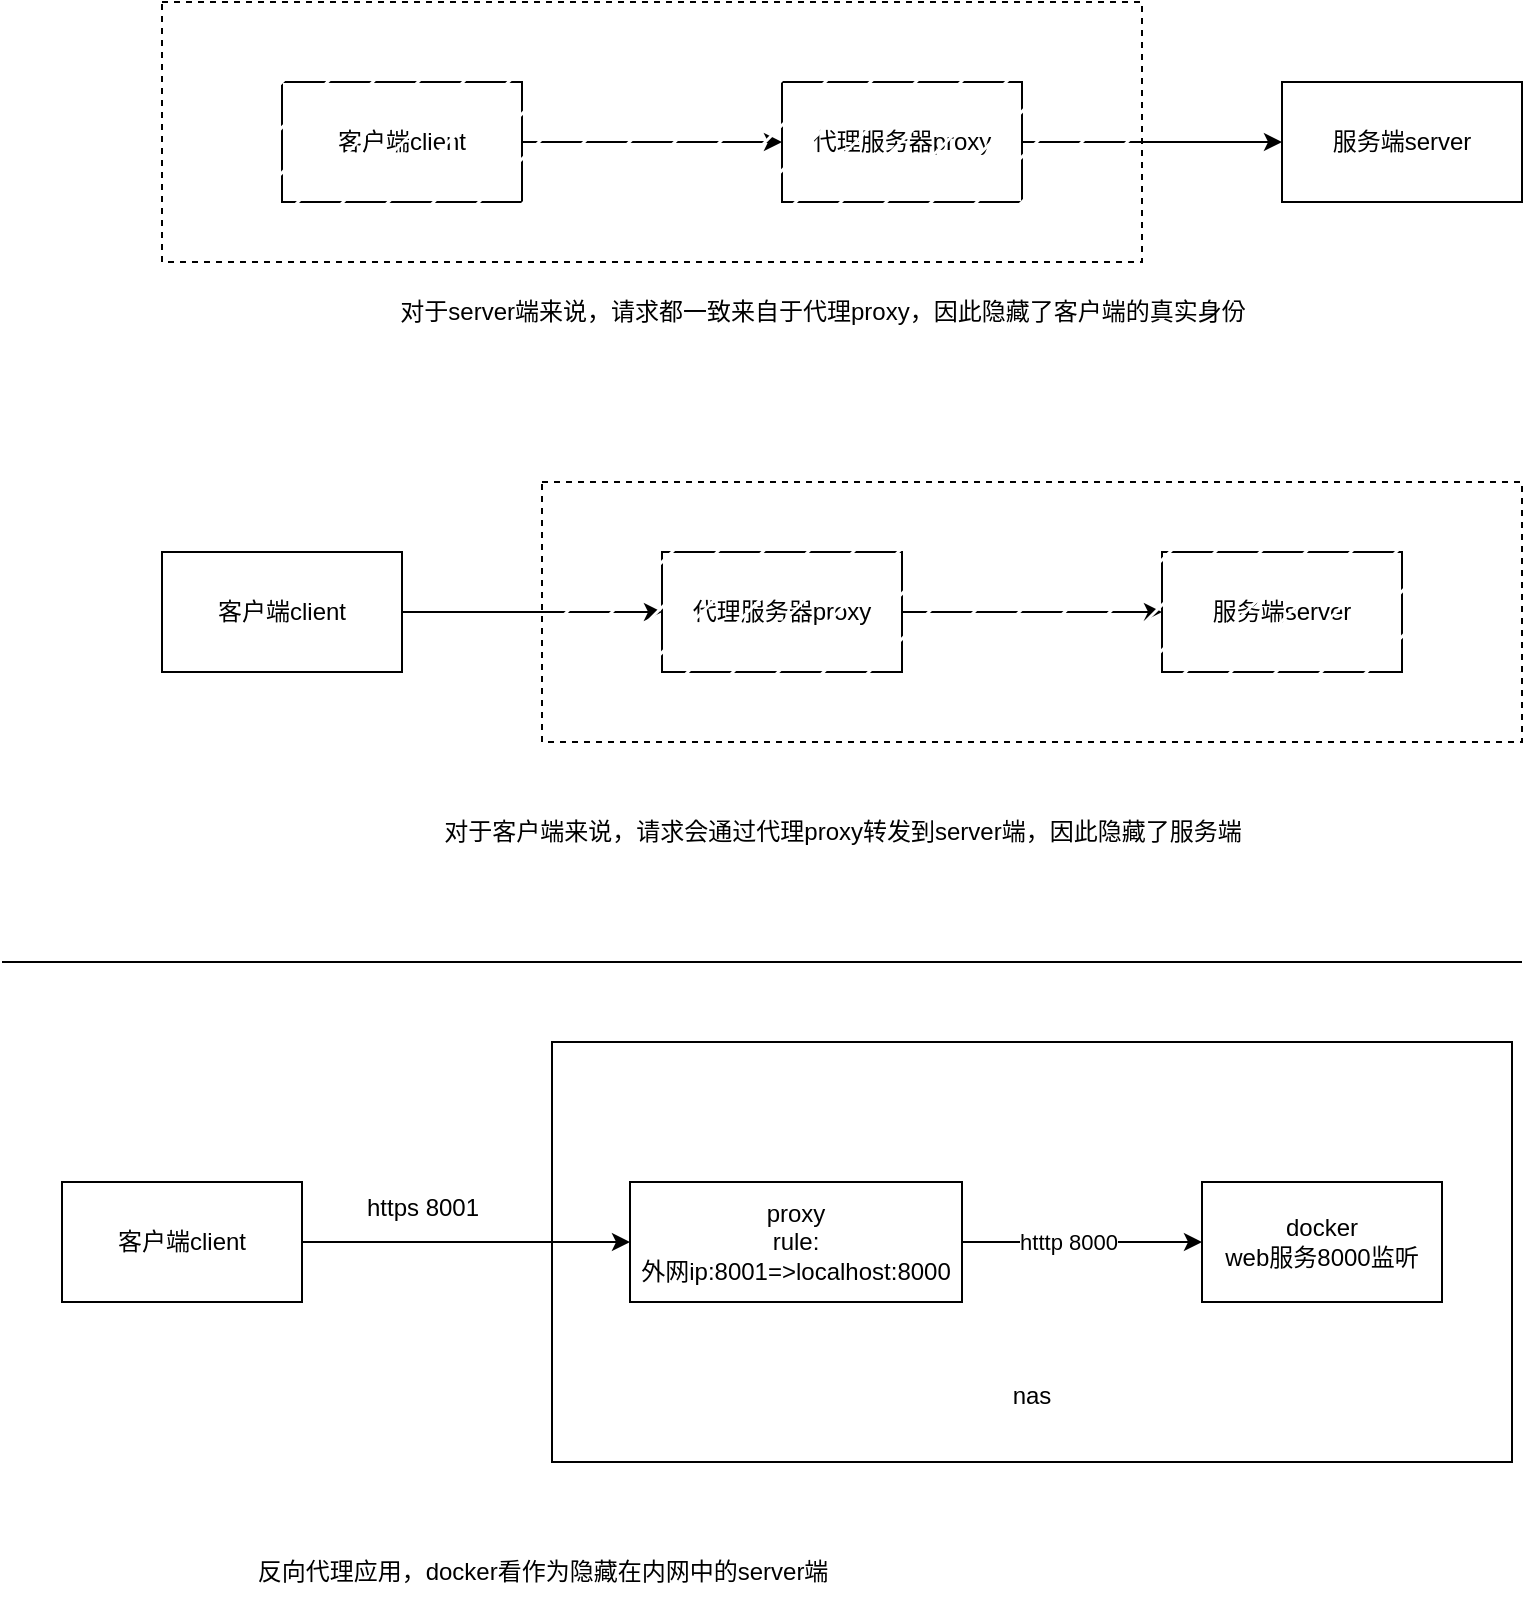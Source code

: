 <mxfile version="22.0.8" type="github">
  <diagram name="第 1 页" id="gK5NTp8SZCyf67gfucFM">
    <mxGraphModel dx="936" dy="538" grid="1" gridSize="10" guides="1" tooltips="1" connect="1" arrows="1" fold="1" page="1" pageScale="1" pageWidth="827" pageHeight="1169" math="0" shadow="0">
      <root>
        <mxCell id="0" />
        <mxCell id="1" parent="0" />
        <mxCell id="0ZI8QtbClrWlwTJy2sC6-4" style="edgeStyle=orthogonalEdgeStyle;rounded=0;orthogonalLoop=1;jettySize=auto;html=1;exitX=1;exitY=0.5;exitDx=0;exitDy=0;" edge="1" parent="1" source="0ZI8QtbClrWlwTJy2sC6-1" target="0ZI8QtbClrWlwTJy2sC6-2">
          <mxGeometry relative="1" as="geometry" />
        </mxCell>
        <mxCell id="0ZI8QtbClrWlwTJy2sC6-1" value="客户端client" style="rounded=0;whiteSpace=wrap;html=1;" vertex="1" parent="1">
          <mxGeometry x="180" y="40" width="120" height="60" as="geometry" />
        </mxCell>
        <mxCell id="0ZI8QtbClrWlwTJy2sC6-5" style="edgeStyle=orthogonalEdgeStyle;rounded=0;orthogonalLoop=1;jettySize=auto;html=1;exitX=1;exitY=0.5;exitDx=0;exitDy=0;" edge="1" parent="1" source="0ZI8QtbClrWlwTJy2sC6-2" target="0ZI8QtbClrWlwTJy2sC6-3">
          <mxGeometry relative="1" as="geometry" />
        </mxCell>
        <mxCell id="0ZI8QtbClrWlwTJy2sC6-2" value="代理服务器proxy" style="rounded=0;whiteSpace=wrap;html=1;" vertex="1" parent="1">
          <mxGeometry x="430" y="40" width="120" height="60" as="geometry" />
        </mxCell>
        <mxCell id="0ZI8QtbClrWlwTJy2sC6-3" value="服务端server" style="whiteSpace=wrap;html=1;" vertex="1" parent="1">
          <mxGeometry x="680" y="40" width="120" height="60" as="geometry" />
        </mxCell>
        <mxCell id="0ZI8QtbClrWlwTJy2sC6-6" value="对于server端来说，请求都一致来自于代理proxy，因此隐藏了客户端的真实身份" style="text;html=1;align=center;verticalAlign=middle;resizable=0;points=[];autosize=1;strokeColor=none;fillColor=none;" vertex="1" parent="1">
          <mxGeometry x="225" y="140" width="450" height="30" as="geometry" />
        </mxCell>
        <mxCell id="0ZI8QtbClrWlwTJy2sC6-8" value="" style="rounded=0;whiteSpace=wrap;html=1;dashed=1;fillStyle=hatch;" vertex="1" parent="1">
          <mxGeometry x="120" width="490" height="130" as="geometry" />
        </mxCell>
        <mxCell id="0ZI8QtbClrWlwTJy2sC6-9" style="edgeStyle=orthogonalEdgeStyle;rounded=0;orthogonalLoop=1;jettySize=auto;html=1;exitX=1;exitY=0.5;exitDx=0;exitDy=0;" edge="1" parent="1" source="0ZI8QtbClrWlwTJy2sC6-10" target="0ZI8QtbClrWlwTJy2sC6-12">
          <mxGeometry relative="1" as="geometry" />
        </mxCell>
        <mxCell id="0ZI8QtbClrWlwTJy2sC6-10" value="客户端client" style="rounded=0;whiteSpace=wrap;html=1;" vertex="1" parent="1">
          <mxGeometry x="120" y="275" width="120" height="60" as="geometry" />
        </mxCell>
        <mxCell id="0ZI8QtbClrWlwTJy2sC6-11" style="edgeStyle=orthogonalEdgeStyle;rounded=0;orthogonalLoop=1;jettySize=auto;html=1;exitX=1;exitY=0.5;exitDx=0;exitDy=0;" edge="1" parent="1" source="0ZI8QtbClrWlwTJy2sC6-12" target="0ZI8QtbClrWlwTJy2sC6-13">
          <mxGeometry relative="1" as="geometry" />
        </mxCell>
        <mxCell id="0ZI8QtbClrWlwTJy2sC6-12" value="代理服务器proxy" style="rounded=0;whiteSpace=wrap;html=1;" vertex="1" parent="1">
          <mxGeometry x="370" y="275" width="120" height="60" as="geometry" />
        </mxCell>
        <mxCell id="0ZI8QtbClrWlwTJy2sC6-13" value="服务端server" style="whiteSpace=wrap;html=1;" vertex="1" parent="1">
          <mxGeometry x="620" y="275" width="120" height="60" as="geometry" />
        </mxCell>
        <mxCell id="0ZI8QtbClrWlwTJy2sC6-14" value="" style="rounded=0;whiteSpace=wrap;html=1;dashed=1;fillStyle=hatch;" vertex="1" parent="1">
          <mxGeometry x="310" y="240" width="490" height="130" as="geometry" />
        </mxCell>
        <mxCell id="0ZI8QtbClrWlwTJy2sC6-16" value="对于客户端来说，请求会通过代理proxy转发到server端，因此隐藏了服务端" style="text;html=1;align=center;verticalAlign=middle;resizable=0;points=[];autosize=1;strokeColor=none;fillColor=none;" vertex="1" parent="1">
          <mxGeometry x="250" y="400" width="420" height="30" as="geometry" />
        </mxCell>
        <mxCell id="0ZI8QtbClrWlwTJy2sC6-17" value="&lt;br&gt;&lt;br&gt;&lt;br&gt;&lt;br&gt;&lt;br&gt;&lt;br&gt;&lt;br&gt;&lt;br&gt;&lt;br&gt;&lt;br&gt;nas" style="rounded=0;whiteSpace=wrap;html=1;" vertex="1" parent="1">
          <mxGeometry x="315" y="520" width="480" height="210" as="geometry" />
        </mxCell>
        <mxCell id="0ZI8QtbClrWlwTJy2sC6-29" style="edgeStyle=orthogonalEdgeStyle;rounded=0;orthogonalLoop=1;jettySize=auto;html=1;exitX=1;exitY=0.5;exitDx=0;exitDy=0;" edge="1" parent="1" source="0ZI8QtbClrWlwTJy2sC6-18" target="0ZI8QtbClrWlwTJy2sC6-21">
          <mxGeometry relative="1" as="geometry" />
        </mxCell>
        <mxCell id="0ZI8QtbClrWlwTJy2sC6-31" value="htttp 8000" style="edgeLabel;html=1;align=center;verticalAlign=middle;resizable=0;points=[];" vertex="1" connectable="0" parent="0ZI8QtbClrWlwTJy2sC6-29">
          <mxGeometry x="-0.416" y="-3" relative="1" as="geometry">
            <mxPoint x="18" y="-3" as="offset" />
          </mxGeometry>
        </mxCell>
        <mxCell id="0ZI8QtbClrWlwTJy2sC6-18" value="proxy&lt;br&gt;rule:&lt;br&gt;外网ip:8001=&amp;gt;localhost:8000" style="rounded=0;whiteSpace=wrap;html=1;" vertex="1" parent="1">
          <mxGeometry x="354" y="590" width="166" height="60" as="geometry" />
        </mxCell>
        <mxCell id="0ZI8QtbClrWlwTJy2sC6-21" value="docker&lt;br&gt;web服务8000监听" style="rounded=0;whiteSpace=wrap;html=1;" vertex="1" parent="1">
          <mxGeometry x="640" y="590" width="120" height="60" as="geometry" />
        </mxCell>
        <mxCell id="0ZI8QtbClrWlwTJy2sC6-27" style="edgeStyle=orthogonalEdgeStyle;rounded=0;orthogonalLoop=1;jettySize=auto;html=1;exitX=1;exitY=0.5;exitDx=0;exitDy=0;entryX=0;entryY=0.5;entryDx=0;entryDy=0;" edge="1" parent="1" source="0ZI8QtbClrWlwTJy2sC6-22" target="0ZI8QtbClrWlwTJy2sC6-18">
          <mxGeometry relative="1" as="geometry" />
        </mxCell>
        <mxCell id="0ZI8QtbClrWlwTJy2sC6-22" value="客户端client" style="rounded=0;whiteSpace=wrap;html=1;" vertex="1" parent="1">
          <mxGeometry x="70" y="590" width="120" height="60" as="geometry" />
        </mxCell>
        <mxCell id="0ZI8QtbClrWlwTJy2sC6-26" value="" style="endArrow=none;html=1;rounded=0;" edge="1" parent="1">
          <mxGeometry width="50" height="50" relative="1" as="geometry">
            <mxPoint x="40" y="480" as="sourcePoint" />
            <mxPoint x="800" y="480" as="targetPoint" />
          </mxGeometry>
        </mxCell>
        <mxCell id="0ZI8QtbClrWlwTJy2sC6-28" value="https 8001" style="text;html=1;align=center;verticalAlign=middle;resizable=0;points=[];autosize=1;strokeColor=none;fillColor=none;" vertex="1" parent="1">
          <mxGeometry x="210" y="588" width="80" height="30" as="geometry" />
        </mxCell>
        <mxCell id="0ZI8QtbClrWlwTJy2sC6-32" value="反向代理应用，docker看作为隐藏在内网中的server端" style="text;html=1;align=center;verticalAlign=middle;resizable=0;points=[];autosize=1;strokeColor=none;fillColor=none;" vertex="1" parent="1">
          <mxGeometry x="155" y="770" width="310" height="30" as="geometry" />
        </mxCell>
      </root>
    </mxGraphModel>
  </diagram>
</mxfile>
